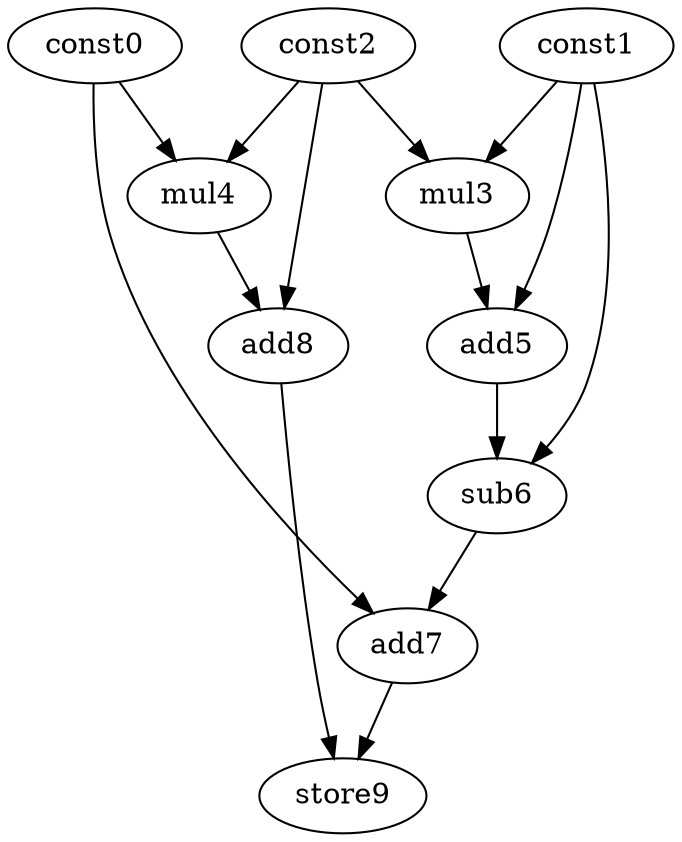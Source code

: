 digraph G { 
const0[opcode=const]; 
const1[opcode=const]; 
const2[opcode=const]; 
mul3[opcode=mul]; 
mul4[opcode=mul]; 
add5[opcode=add]; 
sub6[opcode=sub]; 
add7[opcode=add]; 
add8[opcode=add]; 
store9[opcode=store]; 
const1->mul3[operand=0];
const2->mul3[operand=1];
const0->mul4[operand=0];
const2->mul4[operand=1];
const1->add5[operand=0];
mul3->add5[operand=1];
const2->add8[operand=0];
mul4->add8[operand=1];
const1->sub6[operand=0];
add5->sub6[operand=1];
const0->add7[operand=0];
sub6->add7[operand=1];
add8->store9[operand=0];
add7->store9[operand=1];
}
